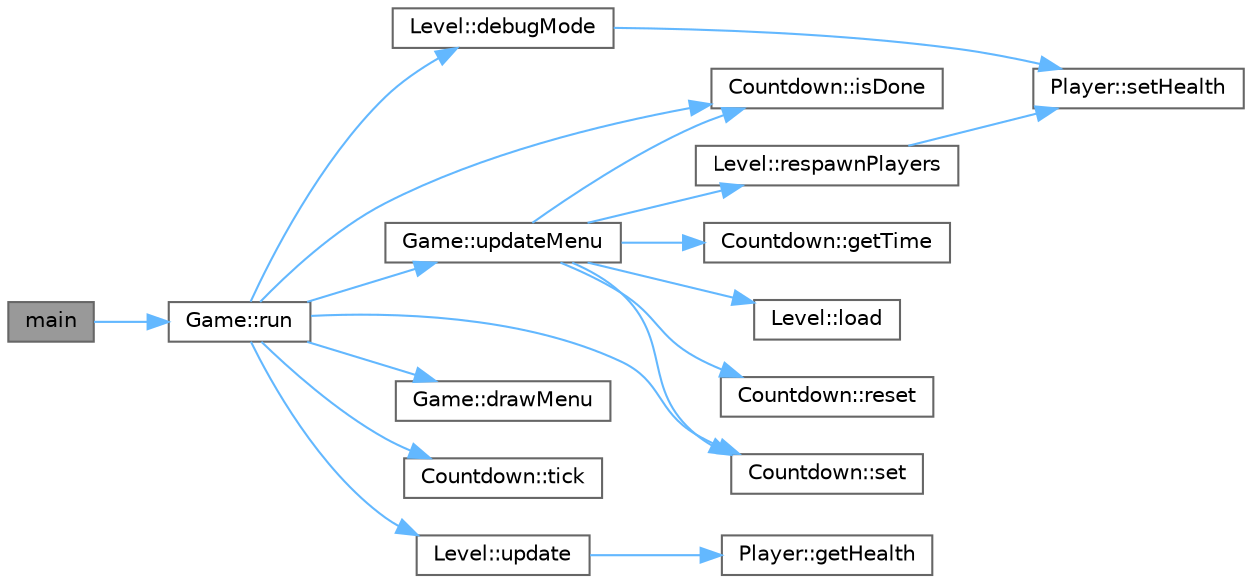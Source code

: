 digraph "main"
{
 // LATEX_PDF_SIZE
  bgcolor="transparent";
  edge [fontname=Helvetica,fontsize=10,labelfontname=Helvetica,labelfontsize=10];
  node [fontname=Helvetica,fontsize=10,shape=box,height=0.2,width=0.4];
  rankdir="LR";
  Node1 [id="Node000001",label="main",height=0.2,width=0.4,color="gray40", fillcolor="grey60", style="filled", fontcolor="black",tooltip=" "];
  Node1 -> Node2 [id="edge1_Node000001_Node000002",color="steelblue1",style="solid",tooltip=" "];
  Node2 [id="Node000002",label="Game::run",height=0.2,width=0.4,color="grey40", fillcolor="white", style="filled",URL="$class_game.html#a1ab78f5ed0d5ea879157357cf2fb2afa",tooltip="Runs the primary gameplay loop."];
  Node2 -> Node3 [id="edge2_Node000002_Node000003",color="steelblue1",style="solid",tooltip=" "];
  Node3 [id="Node000003",label="Level::debugMode",height=0.2,width=0.4,color="grey40", fillcolor="white", style="filled",URL="$class_level.html#a471c9e2b17008decb1a37c33b7764316",tooltip="Enables debug mode. Gives both players infinite health."];
  Node3 -> Node4 [id="edge3_Node000003_Node000004",color="steelblue1",style="solid",tooltip=" "];
  Node4 [id="Node000004",label="Player::setHealth",height=0.2,width=0.4,color="grey40", fillcolor="white", style="filled",URL="$class_player.html#a6bb715335c5bdd61640bf79938fd4de7",tooltip=" "];
  Node2 -> Node5 [id="edge4_Node000002_Node000005",color="steelblue1",style="solid",tooltip=" "];
  Node5 [id="Node000005",label="Game::drawMenu",height=0.2,width=0.4,color="grey40", fillcolor="white", style="filled",URL="$class_game.html#ad03a5123cd16e37d2fdacefc8f8d15a7",tooltip="Draws the country select menu."];
  Node2 -> Node6 [id="edge5_Node000002_Node000006",color="steelblue1",style="solid",tooltip=" "];
  Node6 [id="Node000006",label="Countdown::isDone",height=0.2,width=0.4,color="grey40", fillcolor="white", style="filled",URL="$class_countdown.html#a813113c311677d981c5041e0b4ccae4f",tooltip=" "];
  Node2 -> Node7 [id="edge6_Node000002_Node000007",color="steelblue1",style="solid",tooltip=" "];
  Node7 [id="Node000007",label="Countdown::set",height=0.2,width=0.4,color="grey40", fillcolor="white", style="filled",URL="$class_countdown.html#a9df7e06af78822ea707cef9159d5c66f",tooltip=" "];
  Node2 -> Node8 [id="edge7_Node000002_Node000008",color="steelblue1",style="solid",tooltip=" "];
  Node8 [id="Node000008",label="Countdown::tick",height=0.2,width=0.4,color="grey40", fillcolor="white", style="filled",URL="$class_countdown.html#a870c09fcb62f70c1568205bd1d554173",tooltip=" "];
  Node2 -> Node9 [id="edge8_Node000002_Node000009",color="steelblue1",style="solid",tooltip=" "];
  Node9 [id="Node000009",label="Level::update",height=0.2,width=0.4,color="grey40", fillcolor="white", style="filled",URL="$class_level.html#abc059a9b29f04a38aad94cae8e341bc6",tooltip="Updates the level."];
  Node9 -> Node10 [id="edge9_Node000009_Node000010",color="steelblue1",style="solid",tooltip=" "];
  Node10 [id="Node000010",label="Player::getHealth",height=0.2,width=0.4,color="grey40", fillcolor="white", style="filled",URL="$class_player.html#afedf037af6d031163d4c00f4cb773d56",tooltip=" "];
  Node2 -> Node11 [id="edge10_Node000002_Node000011",color="steelblue1",style="solid",tooltip=" "];
  Node11 [id="Node000011",label="Game::updateMenu",height=0.2,width=0.4,color="grey40", fillcolor="white", style="filled",URL="$class_game.html#ae7263719bf90a3137e67a6015172d7e7",tooltip="Updates the country select menu."];
  Node11 -> Node12 [id="edge11_Node000011_Node000012",color="steelblue1",style="solid",tooltip=" "];
  Node12 [id="Node000012",label="Countdown::getTime",height=0.2,width=0.4,color="grey40", fillcolor="white", style="filled",URL="$class_countdown.html#abfde9b7e2c75e65b97edd9d6281a69ce",tooltip=" "];
  Node11 -> Node6 [id="edge12_Node000011_Node000006",color="steelblue1",style="solid",tooltip=" "];
  Node11 -> Node13 [id="edge13_Node000011_Node000013",color="steelblue1",style="solid",tooltip=" "];
  Node13 [id="Node000013",label="Level::load",height=0.2,width=0.4,color="grey40", fillcolor="white", style="filled",URL="$class_level.html#aeddf53e7edf5b1fff16c43f85106362d",tooltip="Initializes the level with the given country and map."];
  Node11 -> Node14 [id="edge14_Node000011_Node000014",color="steelblue1",style="solid",tooltip=" "];
  Node14 [id="Node000014",label="Countdown::reset",height=0.2,width=0.4,color="grey40", fillcolor="white", style="filled",URL="$class_countdown.html#af12aa371186c6548698b4dec66798e92",tooltip=" "];
  Node11 -> Node15 [id="edge15_Node000011_Node000015",color="steelblue1",style="solid",tooltip=" "];
  Node15 [id="Node000015",label="Level::respawnPlayers",height=0.2,width=0.4,color="grey40", fillcolor="white", style="filled",URL="$class_level.html#a246347869043d53d20b752ffbd23e0d0",tooltip=" "];
  Node15 -> Node4 [id="edge16_Node000015_Node000004",color="steelblue1",style="solid",tooltip=" "];
  Node11 -> Node7 [id="edge17_Node000011_Node000007",color="steelblue1",style="solid",tooltip=" "];
}
